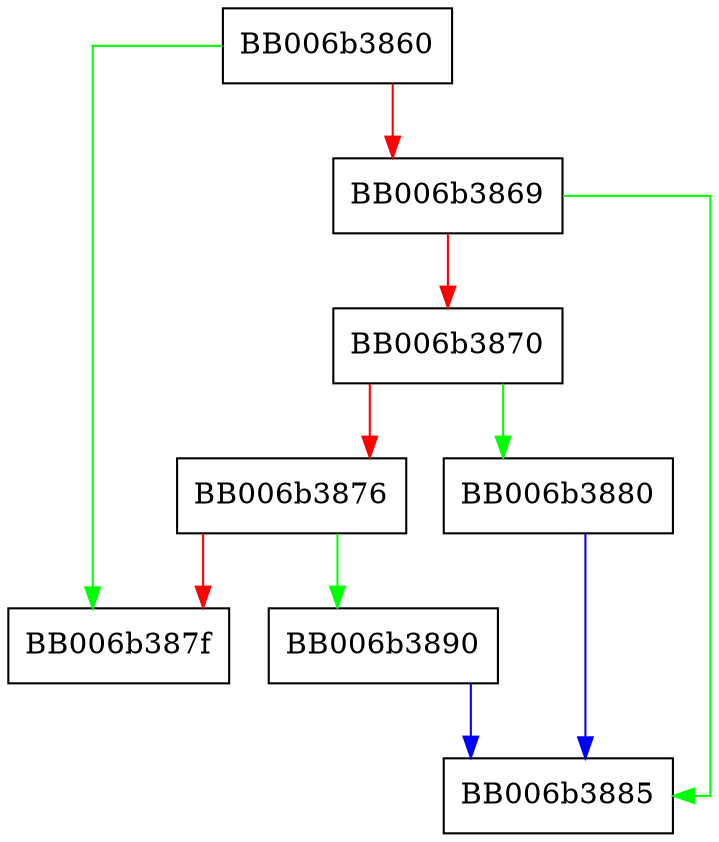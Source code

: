 digraph x25519_to_SubjectPublicKeyInfo_pem_does_selection {
  node [shape="box"];
  graph [splines=ortho];
  BB006b3860 -> BB006b387f [color="green"];
  BB006b3860 -> BB006b3869 [color="red"];
  BB006b3869 -> BB006b3885 [color="green"];
  BB006b3869 -> BB006b3870 [color="red"];
  BB006b3870 -> BB006b3880 [color="green"];
  BB006b3870 -> BB006b3876 [color="red"];
  BB006b3876 -> BB006b3890 [color="green"];
  BB006b3876 -> BB006b387f [color="red"];
  BB006b3880 -> BB006b3885 [color="blue"];
  BB006b3890 -> BB006b3885 [color="blue"];
}